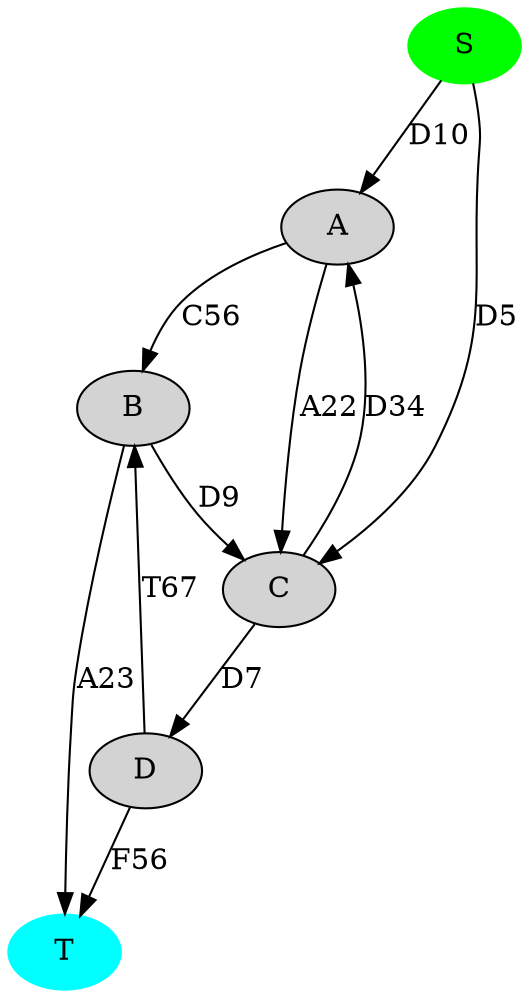 strict digraph G {
  1 [ label="A" color="" style="filled" ];
  2 [ label="B" color="" style="filled" ];
  3 [ label="C" color="" style="filled" ];
  4 [ label="D" color="" style="filled" ];
  5 [ label="S" color="green" style="filled" ];
  6 [ label="T" color="cyan" style="filled" ];
  1 -> 3 [ label="A22" ];
  3 -> 1 [ label="D34" ];
  1 -> 2 [ label="C56" ];
  4 -> 2 [ label="T67" ];
  2 -> 3 [ label="D9" ];
  3 -> 4 [ label="D7" ];
  5 -> 1 [ label="D10" ];
  5 -> 3 [ label="D5" ];
  2 -> 6 [ label="A23" ];
  4 -> 6 [ label="F56" ];
}
